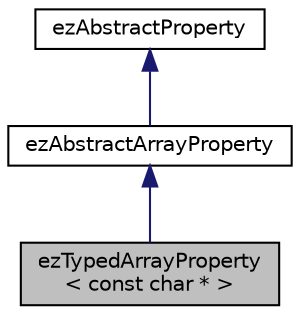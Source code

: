 digraph "ezTypedArrayProperty&lt; const char * &gt;"
{
 // LATEX_PDF_SIZE
  edge [fontname="Helvetica",fontsize="10",labelfontname="Helvetica",labelfontsize="10"];
  node [fontname="Helvetica",fontsize="10",shape=record];
  Node1 [label="ezTypedArrayProperty\l\< const char * \>",height=0.2,width=0.4,color="black", fillcolor="grey75", style="filled", fontcolor="black",tooltip="Specialization of ezTypedArrayProperty to retain the pointer in const char*."];
  Node2 -> Node1 [dir="back",color="midnightblue",fontsize="10",style="solid",fontname="Helvetica"];
  Node2 [label="ezAbstractArrayProperty",height=0.2,width=0.4,color="black", fillcolor="white", style="filled",URL="$dc/dfb/classez_abstract_array_property.htm",tooltip="The base class for a property that represents an array of values."];
  Node3 -> Node2 [dir="back",color="midnightblue",fontsize="10",style="solid",fontname="Helvetica"];
  Node3 [label="ezAbstractProperty",height=0.2,width=0.4,color="black", fillcolor="white", style="filled",URL="$d6/d81/classez_abstract_property.htm",tooltip="This is the base interface for all properties in the reflection system. It provides enough informatio..."];
}

